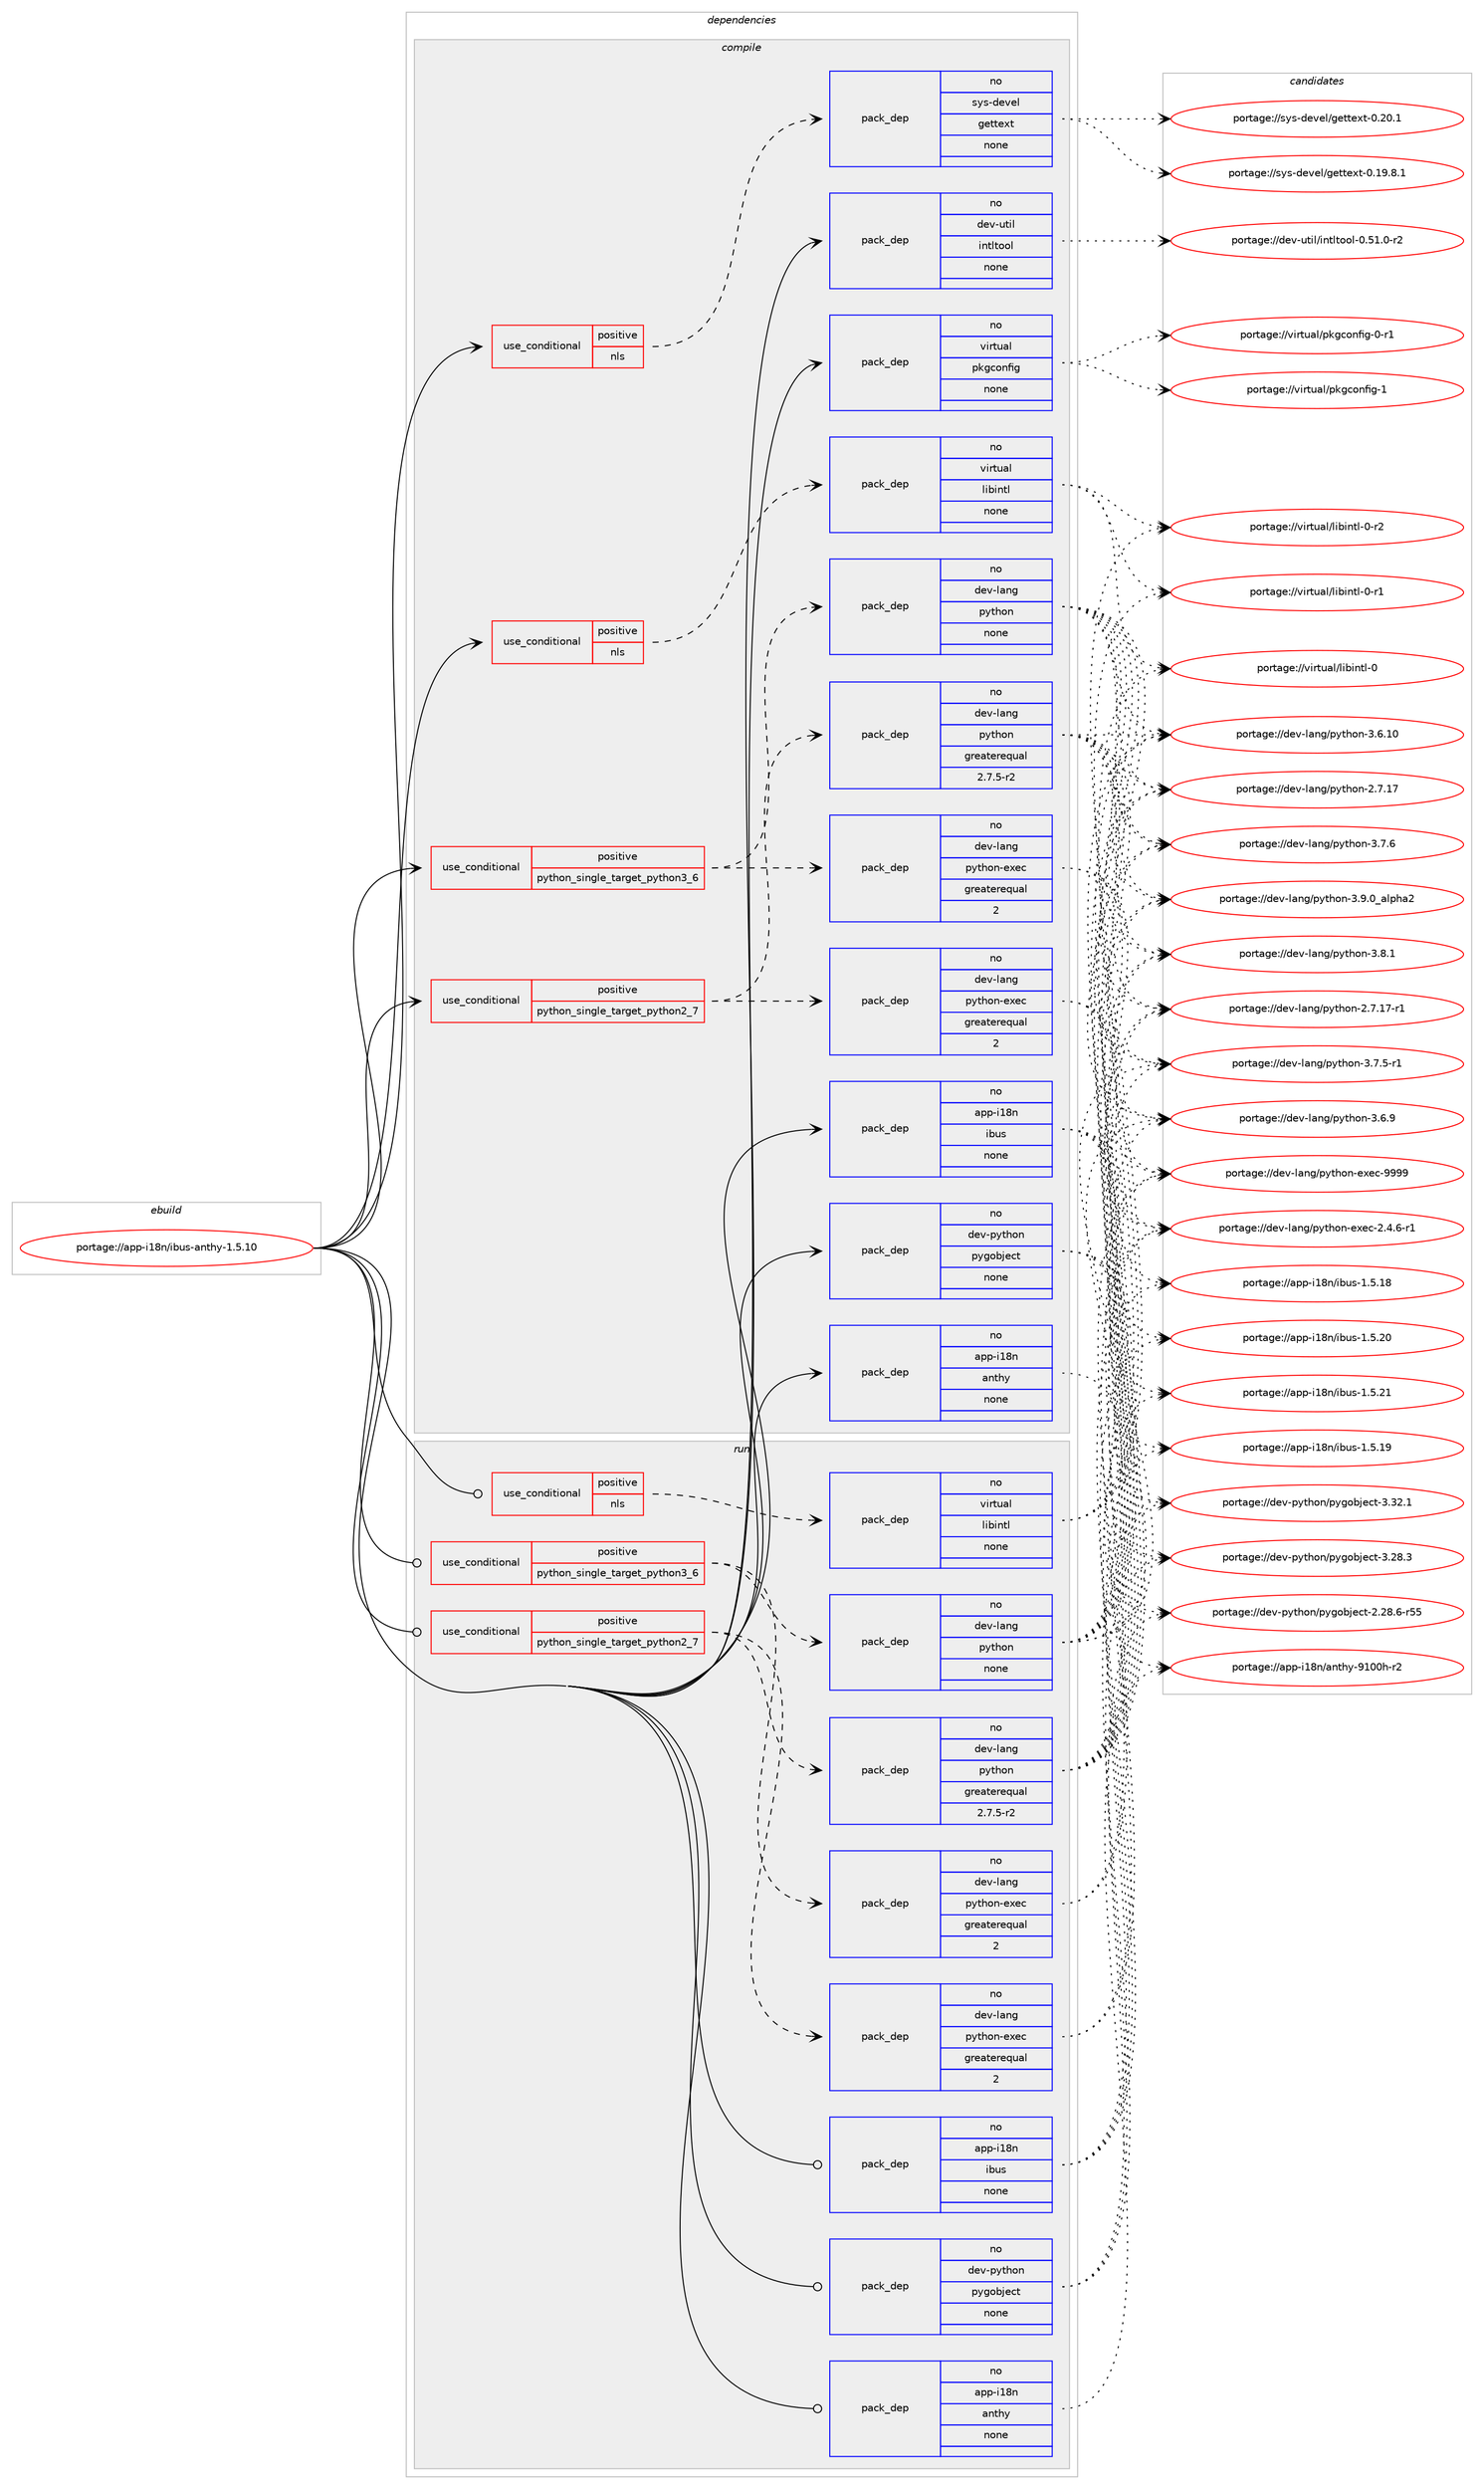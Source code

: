 digraph prolog {

# *************
# Graph options
# *************

newrank=true;
concentrate=true;
compound=true;
graph [rankdir=LR,fontname=Helvetica,fontsize=10,ranksep=1.5];#, ranksep=2.5, nodesep=0.2];
edge  [arrowhead=vee];
node  [fontname=Helvetica,fontsize=10];

# **********
# The ebuild
# **********

subgraph cluster_leftcol {
color=gray;
label=<<i>ebuild</i>>;
id [label="portage://app-i18n/ibus-anthy-1.5.10", color=red, width=4, href="../app-i18n/ibus-anthy-1.5.10.svg"];
}

# ****************
# The dependencies
# ****************

subgraph cluster_midcol {
color=gray;
label=<<i>dependencies</i>>;
subgraph cluster_compile {
fillcolor="#eeeeee";
style=filled;
label=<<i>compile</i>>;
subgraph cond144851 {
dependency618473 [label=<<TABLE BORDER="0" CELLBORDER="1" CELLSPACING="0" CELLPADDING="4"><TR><TD ROWSPAN="3" CELLPADDING="10">use_conditional</TD></TR><TR><TD>positive</TD></TR><TR><TD>nls</TD></TR></TABLE>>, shape=none, color=red];
subgraph pack465324 {
dependency618474 [label=<<TABLE BORDER="0" CELLBORDER="1" CELLSPACING="0" CELLPADDING="4" WIDTH="220"><TR><TD ROWSPAN="6" CELLPADDING="30">pack_dep</TD></TR><TR><TD WIDTH="110">no</TD></TR><TR><TD>sys-devel</TD></TR><TR><TD>gettext</TD></TR><TR><TD>none</TD></TR><TR><TD></TD></TR></TABLE>>, shape=none, color=blue];
}
dependency618473:e -> dependency618474:w [weight=20,style="dashed",arrowhead="vee"];
}
id:e -> dependency618473:w [weight=20,style="solid",arrowhead="vee"];
subgraph cond144852 {
dependency618475 [label=<<TABLE BORDER="0" CELLBORDER="1" CELLSPACING="0" CELLPADDING="4"><TR><TD ROWSPAN="3" CELLPADDING="10">use_conditional</TD></TR><TR><TD>positive</TD></TR><TR><TD>nls</TD></TR></TABLE>>, shape=none, color=red];
subgraph pack465325 {
dependency618476 [label=<<TABLE BORDER="0" CELLBORDER="1" CELLSPACING="0" CELLPADDING="4" WIDTH="220"><TR><TD ROWSPAN="6" CELLPADDING="30">pack_dep</TD></TR><TR><TD WIDTH="110">no</TD></TR><TR><TD>virtual</TD></TR><TR><TD>libintl</TD></TR><TR><TD>none</TD></TR><TR><TD></TD></TR></TABLE>>, shape=none, color=blue];
}
dependency618475:e -> dependency618476:w [weight=20,style="dashed",arrowhead="vee"];
}
id:e -> dependency618475:w [weight=20,style="solid",arrowhead="vee"];
subgraph cond144853 {
dependency618477 [label=<<TABLE BORDER="0" CELLBORDER="1" CELLSPACING="0" CELLPADDING="4"><TR><TD ROWSPAN="3" CELLPADDING="10">use_conditional</TD></TR><TR><TD>positive</TD></TR><TR><TD>python_single_target_python2_7</TD></TR></TABLE>>, shape=none, color=red];
subgraph pack465326 {
dependency618478 [label=<<TABLE BORDER="0" CELLBORDER="1" CELLSPACING="0" CELLPADDING="4" WIDTH="220"><TR><TD ROWSPAN="6" CELLPADDING="30">pack_dep</TD></TR><TR><TD WIDTH="110">no</TD></TR><TR><TD>dev-lang</TD></TR><TR><TD>python</TD></TR><TR><TD>greaterequal</TD></TR><TR><TD>2.7.5-r2</TD></TR></TABLE>>, shape=none, color=blue];
}
dependency618477:e -> dependency618478:w [weight=20,style="dashed",arrowhead="vee"];
subgraph pack465327 {
dependency618479 [label=<<TABLE BORDER="0" CELLBORDER="1" CELLSPACING="0" CELLPADDING="4" WIDTH="220"><TR><TD ROWSPAN="6" CELLPADDING="30">pack_dep</TD></TR><TR><TD WIDTH="110">no</TD></TR><TR><TD>dev-lang</TD></TR><TR><TD>python-exec</TD></TR><TR><TD>greaterequal</TD></TR><TR><TD>2</TD></TR></TABLE>>, shape=none, color=blue];
}
dependency618477:e -> dependency618479:w [weight=20,style="dashed",arrowhead="vee"];
}
id:e -> dependency618477:w [weight=20,style="solid",arrowhead="vee"];
subgraph cond144854 {
dependency618480 [label=<<TABLE BORDER="0" CELLBORDER="1" CELLSPACING="0" CELLPADDING="4"><TR><TD ROWSPAN="3" CELLPADDING="10">use_conditional</TD></TR><TR><TD>positive</TD></TR><TR><TD>python_single_target_python3_6</TD></TR></TABLE>>, shape=none, color=red];
subgraph pack465328 {
dependency618481 [label=<<TABLE BORDER="0" CELLBORDER="1" CELLSPACING="0" CELLPADDING="4" WIDTH="220"><TR><TD ROWSPAN="6" CELLPADDING="30">pack_dep</TD></TR><TR><TD WIDTH="110">no</TD></TR><TR><TD>dev-lang</TD></TR><TR><TD>python</TD></TR><TR><TD>none</TD></TR><TR><TD></TD></TR></TABLE>>, shape=none, color=blue];
}
dependency618480:e -> dependency618481:w [weight=20,style="dashed",arrowhead="vee"];
subgraph pack465329 {
dependency618482 [label=<<TABLE BORDER="0" CELLBORDER="1" CELLSPACING="0" CELLPADDING="4" WIDTH="220"><TR><TD ROWSPAN="6" CELLPADDING="30">pack_dep</TD></TR><TR><TD WIDTH="110">no</TD></TR><TR><TD>dev-lang</TD></TR><TR><TD>python-exec</TD></TR><TR><TD>greaterequal</TD></TR><TR><TD>2</TD></TR></TABLE>>, shape=none, color=blue];
}
dependency618480:e -> dependency618482:w [weight=20,style="dashed",arrowhead="vee"];
}
id:e -> dependency618480:w [weight=20,style="solid",arrowhead="vee"];
subgraph pack465330 {
dependency618483 [label=<<TABLE BORDER="0" CELLBORDER="1" CELLSPACING="0" CELLPADDING="4" WIDTH="220"><TR><TD ROWSPAN="6" CELLPADDING="30">pack_dep</TD></TR><TR><TD WIDTH="110">no</TD></TR><TR><TD>app-i18n</TD></TR><TR><TD>anthy</TD></TR><TR><TD>none</TD></TR><TR><TD></TD></TR></TABLE>>, shape=none, color=blue];
}
id:e -> dependency618483:w [weight=20,style="solid",arrowhead="vee"];
subgraph pack465331 {
dependency618484 [label=<<TABLE BORDER="0" CELLBORDER="1" CELLSPACING="0" CELLPADDING="4" WIDTH="220"><TR><TD ROWSPAN="6" CELLPADDING="30">pack_dep</TD></TR><TR><TD WIDTH="110">no</TD></TR><TR><TD>app-i18n</TD></TR><TR><TD>ibus</TD></TR><TR><TD>none</TD></TR><TR><TD></TD></TR></TABLE>>, shape=none, color=blue];
}
id:e -> dependency618484:w [weight=20,style="solid",arrowhead="vee"];
subgraph pack465332 {
dependency618485 [label=<<TABLE BORDER="0" CELLBORDER="1" CELLSPACING="0" CELLPADDING="4" WIDTH="220"><TR><TD ROWSPAN="6" CELLPADDING="30">pack_dep</TD></TR><TR><TD WIDTH="110">no</TD></TR><TR><TD>dev-python</TD></TR><TR><TD>pygobject</TD></TR><TR><TD>none</TD></TR><TR><TD></TD></TR></TABLE>>, shape=none, color=blue];
}
id:e -> dependency618485:w [weight=20,style="solid",arrowhead="vee"];
subgraph pack465333 {
dependency618486 [label=<<TABLE BORDER="0" CELLBORDER="1" CELLSPACING="0" CELLPADDING="4" WIDTH="220"><TR><TD ROWSPAN="6" CELLPADDING="30">pack_dep</TD></TR><TR><TD WIDTH="110">no</TD></TR><TR><TD>dev-util</TD></TR><TR><TD>intltool</TD></TR><TR><TD>none</TD></TR><TR><TD></TD></TR></TABLE>>, shape=none, color=blue];
}
id:e -> dependency618486:w [weight=20,style="solid",arrowhead="vee"];
subgraph pack465334 {
dependency618487 [label=<<TABLE BORDER="0" CELLBORDER="1" CELLSPACING="0" CELLPADDING="4" WIDTH="220"><TR><TD ROWSPAN="6" CELLPADDING="30">pack_dep</TD></TR><TR><TD WIDTH="110">no</TD></TR><TR><TD>virtual</TD></TR><TR><TD>pkgconfig</TD></TR><TR><TD>none</TD></TR><TR><TD></TD></TR></TABLE>>, shape=none, color=blue];
}
id:e -> dependency618487:w [weight=20,style="solid",arrowhead="vee"];
}
subgraph cluster_compileandrun {
fillcolor="#eeeeee";
style=filled;
label=<<i>compile and run</i>>;
}
subgraph cluster_run {
fillcolor="#eeeeee";
style=filled;
label=<<i>run</i>>;
subgraph cond144855 {
dependency618488 [label=<<TABLE BORDER="0" CELLBORDER="1" CELLSPACING="0" CELLPADDING="4"><TR><TD ROWSPAN="3" CELLPADDING="10">use_conditional</TD></TR><TR><TD>positive</TD></TR><TR><TD>nls</TD></TR></TABLE>>, shape=none, color=red];
subgraph pack465335 {
dependency618489 [label=<<TABLE BORDER="0" CELLBORDER="1" CELLSPACING="0" CELLPADDING="4" WIDTH="220"><TR><TD ROWSPAN="6" CELLPADDING="30">pack_dep</TD></TR><TR><TD WIDTH="110">no</TD></TR><TR><TD>virtual</TD></TR><TR><TD>libintl</TD></TR><TR><TD>none</TD></TR><TR><TD></TD></TR></TABLE>>, shape=none, color=blue];
}
dependency618488:e -> dependency618489:w [weight=20,style="dashed",arrowhead="vee"];
}
id:e -> dependency618488:w [weight=20,style="solid",arrowhead="odot"];
subgraph cond144856 {
dependency618490 [label=<<TABLE BORDER="0" CELLBORDER="1" CELLSPACING="0" CELLPADDING="4"><TR><TD ROWSPAN="3" CELLPADDING="10">use_conditional</TD></TR><TR><TD>positive</TD></TR><TR><TD>python_single_target_python2_7</TD></TR></TABLE>>, shape=none, color=red];
subgraph pack465336 {
dependency618491 [label=<<TABLE BORDER="0" CELLBORDER="1" CELLSPACING="0" CELLPADDING="4" WIDTH="220"><TR><TD ROWSPAN="6" CELLPADDING="30">pack_dep</TD></TR><TR><TD WIDTH="110">no</TD></TR><TR><TD>dev-lang</TD></TR><TR><TD>python</TD></TR><TR><TD>greaterequal</TD></TR><TR><TD>2.7.5-r2</TD></TR></TABLE>>, shape=none, color=blue];
}
dependency618490:e -> dependency618491:w [weight=20,style="dashed",arrowhead="vee"];
subgraph pack465337 {
dependency618492 [label=<<TABLE BORDER="0" CELLBORDER="1" CELLSPACING="0" CELLPADDING="4" WIDTH="220"><TR><TD ROWSPAN="6" CELLPADDING="30">pack_dep</TD></TR><TR><TD WIDTH="110">no</TD></TR><TR><TD>dev-lang</TD></TR><TR><TD>python-exec</TD></TR><TR><TD>greaterequal</TD></TR><TR><TD>2</TD></TR></TABLE>>, shape=none, color=blue];
}
dependency618490:e -> dependency618492:w [weight=20,style="dashed",arrowhead="vee"];
}
id:e -> dependency618490:w [weight=20,style="solid",arrowhead="odot"];
subgraph cond144857 {
dependency618493 [label=<<TABLE BORDER="0" CELLBORDER="1" CELLSPACING="0" CELLPADDING="4"><TR><TD ROWSPAN="3" CELLPADDING="10">use_conditional</TD></TR><TR><TD>positive</TD></TR><TR><TD>python_single_target_python3_6</TD></TR></TABLE>>, shape=none, color=red];
subgraph pack465338 {
dependency618494 [label=<<TABLE BORDER="0" CELLBORDER="1" CELLSPACING="0" CELLPADDING="4" WIDTH="220"><TR><TD ROWSPAN="6" CELLPADDING="30">pack_dep</TD></TR><TR><TD WIDTH="110">no</TD></TR><TR><TD>dev-lang</TD></TR><TR><TD>python</TD></TR><TR><TD>none</TD></TR><TR><TD></TD></TR></TABLE>>, shape=none, color=blue];
}
dependency618493:e -> dependency618494:w [weight=20,style="dashed",arrowhead="vee"];
subgraph pack465339 {
dependency618495 [label=<<TABLE BORDER="0" CELLBORDER="1" CELLSPACING="0" CELLPADDING="4" WIDTH="220"><TR><TD ROWSPAN="6" CELLPADDING="30">pack_dep</TD></TR><TR><TD WIDTH="110">no</TD></TR><TR><TD>dev-lang</TD></TR><TR><TD>python-exec</TD></TR><TR><TD>greaterequal</TD></TR><TR><TD>2</TD></TR></TABLE>>, shape=none, color=blue];
}
dependency618493:e -> dependency618495:w [weight=20,style="dashed",arrowhead="vee"];
}
id:e -> dependency618493:w [weight=20,style="solid",arrowhead="odot"];
subgraph pack465340 {
dependency618496 [label=<<TABLE BORDER="0" CELLBORDER="1" CELLSPACING="0" CELLPADDING="4" WIDTH="220"><TR><TD ROWSPAN="6" CELLPADDING="30">pack_dep</TD></TR><TR><TD WIDTH="110">no</TD></TR><TR><TD>app-i18n</TD></TR><TR><TD>anthy</TD></TR><TR><TD>none</TD></TR><TR><TD></TD></TR></TABLE>>, shape=none, color=blue];
}
id:e -> dependency618496:w [weight=20,style="solid",arrowhead="odot"];
subgraph pack465341 {
dependency618497 [label=<<TABLE BORDER="0" CELLBORDER="1" CELLSPACING="0" CELLPADDING="4" WIDTH="220"><TR><TD ROWSPAN="6" CELLPADDING="30">pack_dep</TD></TR><TR><TD WIDTH="110">no</TD></TR><TR><TD>app-i18n</TD></TR><TR><TD>ibus</TD></TR><TR><TD>none</TD></TR><TR><TD></TD></TR></TABLE>>, shape=none, color=blue];
}
id:e -> dependency618497:w [weight=20,style="solid",arrowhead="odot"];
subgraph pack465342 {
dependency618498 [label=<<TABLE BORDER="0" CELLBORDER="1" CELLSPACING="0" CELLPADDING="4" WIDTH="220"><TR><TD ROWSPAN="6" CELLPADDING="30">pack_dep</TD></TR><TR><TD WIDTH="110">no</TD></TR><TR><TD>dev-python</TD></TR><TR><TD>pygobject</TD></TR><TR><TD>none</TD></TR><TR><TD></TD></TR></TABLE>>, shape=none, color=blue];
}
id:e -> dependency618498:w [weight=20,style="solid",arrowhead="odot"];
}
}

# **************
# The candidates
# **************

subgraph cluster_choices {
rank=same;
color=gray;
label=<<i>candidates</i>>;

subgraph choice465324 {
color=black;
nodesep=1;
choice115121115451001011181011084710310111611610112011645484650484649 [label="portage://sys-devel/gettext-0.20.1", color=red, width=4,href="../sys-devel/gettext-0.20.1.svg"];
choice1151211154510010111810110847103101116116101120116454846495746564649 [label="portage://sys-devel/gettext-0.19.8.1", color=red, width=4,href="../sys-devel/gettext-0.19.8.1.svg"];
dependency618474:e -> choice115121115451001011181011084710310111611610112011645484650484649:w [style=dotted,weight="100"];
dependency618474:e -> choice1151211154510010111810110847103101116116101120116454846495746564649:w [style=dotted,weight="100"];
}
subgraph choice465325 {
color=black;
nodesep=1;
choice11810511411611797108471081059810511011610845484511450 [label="portage://virtual/libintl-0-r2", color=red, width=4,href="../virtual/libintl-0-r2.svg"];
choice11810511411611797108471081059810511011610845484511449 [label="portage://virtual/libintl-0-r1", color=red, width=4,href="../virtual/libintl-0-r1.svg"];
choice1181051141161179710847108105981051101161084548 [label="portage://virtual/libintl-0", color=red, width=4,href="../virtual/libintl-0.svg"];
dependency618476:e -> choice11810511411611797108471081059810511011610845484511450:w [style=dotted,weight="100"];
dependency618476:e -> choice11810511411611797108471081059810511011610845484511449:w [style=dotted,weight="100"];
dependency618476:e -> choice1181051141161179710847108105981051101161084548:w [style=dotted,weight="100"];
}
subgraph choice465326 {
color=black;
nodesep=1;
choice10010111845108971101034711212111610411111045514657464895971081121049750 [label="portage://dev-lang/python-3.9.0_alpha2", color=red, width=4,href="../dev-lang/python-3.9.0_alpha2.svg"];
choice100101118451089711010347112121116104111110455146564649 [label="portage://dev-lang/python-3.8.1", color=red, width=4,href="../dev-lang/python-3.8.1.svg"];
choice100101118451089711010347112121116104111110455146554654 [label="portage://dev-lang/python-3.7.6", color=red, width=4,href="../dev-lang/python-3.7.6.svg"];
choice1001011184510897110103471121211161041111104551465546534511449 [label="portage://dev-lang/python-3.7.5-r1", color=red, width=4,href="../dev-lang/python-3.7.5-r1.svg"];
choice100101118451089711010347112121116104111110455146544657 [label="portage://dev-lang/python-3.6.9", color=red, width=4,href="../dev-lang/python-3.6.9.svg"];
choice10010111845108971101034711212111610411111045514654464948 [label="portage://dev-lang/python-3.6.10", color=red, width=4,href="../dev-lang/python-3.6.10.svg"];
choice100101118451089711010347112121116104111110455046554649554511449 [label="portage://dev-lang/python-2.7.17-r1", color=red, width=4,href="../dev-lang/python-2.7.17-r1.svg"];
choice10010111845108971101034711212111610411111045504655464955 [label="portage://dev-lang/python-2.7.17", color=red, width=4,href="../dev-lang/python-2.7.17.svg"];
dependency618478:e -> choice10010111845108971101034711212111610411111045514657464895971081121049750:w [style=dotted,weight="100"];
dependency618478:e -> choice100101118451089711010347112121116104111110455146564649:w [style=dotted,weight="100"];
dependency618478:e -> choice100101118451089711010347112121116104111110455146554654:w [style=dotted,weight="100"];
dependency618478:e -> choice1001011184510897110103471121211161041111104551465546534511449:w [style=dotted,weight="100"];
dependency618478:e -> choice100101118451089711010347112121116104111110455146544657:w [style=dotted,weight="100"];
dependency618478:e -> choice10010111845108971101034711212111610411111045514654464948:w [style=dotted,weight="100"];
dependency618478:e -> choice100101118451089711010347112121116104111110455046554649554511449:w [style=dotted,weight="100"];
dependency618478:e -> choice10010111845108971101034711212111610411111045504655464955:w [style=dotted,weight="100"];
}
subgraph choice465327 {
color=black;
nodesep=1;
choice10010111845108971101034711212111610411111045101120101994557575757 [label="portage://dev-lang/python-exec-9999", color=red, width=4,href="../dev-lang/python-exec-9999.svg"];
choice10010111845108971101034711212111610411111045101120101994550465246544511449 [label="portage://dev-lang/python-exec-2.4.6-r1", color=red, width=4,href="../dev-lang/python-exec-2.4.6-r1.svg"];
dependency618479:e -> choice10010111845108971101034711212111610411111045101120101994557575757:w [style=dotted,weight="100"];
dependency618479:e -> choice10010111845108971101034711212111610411111045101120101994550465246544511449:w [style=dotted,weight="100"];
}
subgraph choice465328 {
color=black;
nodesep=1;
choice10010111845108971101034711212111610411111045514657464895971081121049750 [label="portage://dev-lang/python-3.9.0_alpha2", color=red, width=4,href="../dev-lang/python-3.9.0_alpha2.svg"];
choice100101118451089711010347112121116104111110455146564649 [label="portage://dev-lang/python-3.8.1", color=red, width=4,href="../dev-lang/python-3.8.1.svg"];
choice100101118451089711010347112121116104111110455146554654 [label="portage://dev-lang/python-3.7.6", color=red, width=4,href="../dev-lang/python-3.7.6.svg"];
choice1001011184510897110103471121211161041111104551465546534511449 [label="portage://dev-lang/python-3.7.5-r1", color=red, width=4,href="../dev-lang/python-3.7.5-r1.svg"];
choice100101118451089711010347112121116104111110455146544657 [label="portage://dev-lang/python-3.6.9", color=red, width=4,href="../dev-lang/python-3.6.9.svg"];
choice10010111845108971101034711212111610411111045514654464948 [label="portage://dev-lang/python-3.6.10", color=red, width=4,href="../dev-lang/python-3.6.10.svg"];
choice100101118451089711010347112121116104111110455046554649554511449 [label="portage://dev-lang/python-2.7.17-r1", color=red, width=4,href="../dev-lang/python-2.7.17-r1.svg"];
choice10010111845108971101034711212111610411111045504655464955 [label="portage://dev-lang/python-2.7.17", color=red, width=4,href="../dev-lang/python-2.7.17.svg"];
dependency618481:e -> choice10010111845108971101034711212111610411111045514657464895971081121049750:w [style=dotted,weight="100"];
dependency618481:e -> choice100101118451089711010347112121116104111110455146564649:w [style=dotted,weight="100"];
dependency618481:e -> choice100101118451089711010347112121116104111110455146554654:w [style=dotted,weight="100"];
dependency618481:e -> choice1001011184510897110103471121211161041111104551465546534511449:w [style=dotted,weight="100"];
dependency618481:e -> choice100101118451089711010347112121116104111110455146544657:w [style=dotted,weight="100"];
dependency618481:e -> choice10010111845108971101034711212111610411111045514654464948:w [style=dotted,weight="100"];
dependency618481:e -> choice100101118451089711010347112121116104111110455046554649554511449:w [style=dotted,weight="100"];
dependency618481:e -> choice10010111845108971101034711212111610411111045504655464955:w [style=dotted,weight="100"];
}
subgraph choice465329 {
color=black;
nodesep=1;
choice10010111845108971101034711212111610411111045101120101994557575757 [label="portage://dev-lang/python-exec-9999", color=red, width=4,href="../dev-lang/python-exec-9999.svg"];
choice10010111845108971101034711212111610411111045101120101994550465246544511449 [label="portage://dev-lang/python-exec-2.4.6-r1", color=red, width=4,href="../dev-lang/python-exec-2.4.6-r1.svg"];
dependency618482:e -> choice10010111845108971101034711212111610411111045101120101994557575757:w [style=dotted,weight="100"];
dependency618482:e -> choice10010111845108971101034711212111610411111045101120101994550465246544511449:w [style=dotted,weight="100"];
}
subgraph choice465330 {
color=black;
nodesep=1;
choice97112112451054956110479711011610412145574948481044511450 [label="portage://app-i18n/anthy-9100h-r2", color=red, width=4,href="../app-i18n/anthy-9100h-r2.svg"];
dependency618483:e -> choice97112112451054956110479711011610412145574948481044511450:w [style=dotted,weight="100"];
}
subgraph choice465331 {
color=black;
nodesep=1;
choice97112112451054956110471059811711545494653465049 [label="portage://app-i18n/ibus-1.5.21", color=red, width=4,href="../app-i18n/ibus-1.5.21.svg"];
choice97112112451054956110471059811711545494653465048 [label="portage://app-i18n/ibus-1.5.20", color=red, width=4,href="../app-i18n/ibus-1.5.20.svg"];
choice97112112451054956110471059811711545494653464957 [label="portage://app-i18n/ibus-1.5.19", color=red, width=4,href="../app-i18n/ibus-1.5.19.svg"];
choice97112112451054956110471059811711545494653464956 [label="portage://app-i18n/ibus-1.5.18", color=red, width=4,href="../app-i18n/ibus-1.5.18.svg"];
dependency618484:e -> choice97112112451054956110471059811711545494653465049:w [style=dotted,weight="100"];
dependency618484:e -> choice97112112451054956110471059811711545494653465048:w [style=dotted,weight="100"];
dependency618484:e -> choice97112112451054956110471059811711545494653464957:w [style=dotted,weight="100"];
dependency618484:e -> choice97112112451054956110471059811711545494653464956:w [style=dotted,weight="100"];
}
subgraph choice465332 {
color=black;
nodesep=1;
choice1001011184511212111610411111047112121103111981061019911645514651504649 [label="portage://dev-python/pygobject-3.32.1", color=red, width=4,href="../dev-python/pygobject-3.32.1.svg"];
choice1001011184511212111610411111047112121103111981061019911645514650564651 [label="portage://dev-python/pygobject-3.28.3", color=red, width=4,href="../dev-python/pygobject-3.28.3.svg"];
choice1001011184511212111610411111047112121103111981061019911645504650564654451145353 [label="portage://dev-python/pygobject-2.28.6-r55", color=red, width=4,href="../dev-python/pygobject-2.28.6-r55.svg"];
dependency618485:e -> choice1001011184511212111610411111047112121103111981061019911645514651504649:w [style=dotted,weight="100"];
dependency618485:e -> choice1001011184511212111610411111047112121103111981061019911645514650564651:w [style=dotted,weight="100"];
dependency618485:e -> choice1001011184511212111610411111047112121103111981061019911645504650564654451145353:w [style=dotted,weight="100"];
}
subgraph choice465333 {
color=black;
nodesep=1;
choice1001011184511711610510847105110116108116111111108454846534946484511450 [label="portage://dev-util/intltool-0.51.0-r2", color=red, width=4,href="../dev-util/intltool-0.51.0-r2.svg"];
dependency618486:e -> choice1001011184511711610510847105110116108116111111108454846534946484511450:w [style=dotted,weight="100"];
}
subgraph choice465334 {
color=black;
nodesep=1;
choice1181051141161179710847112107103991111101021051034549 [label="portage://virtual/pkgconfig-1", color=red, width=4,href="../virtual/pkgconfig-1.svg"];
choice11810511411611797108471121071039911111010210510345484511449 [label="portage://virtual/pkgconfig-0-r1", color=red, width=4,href="../virtual/pkgconfig-0-r1.svg"];
dependency618487:e -> choice1181051141161179710847112107103991111101021051034549:w [style=dotted,weight="100"];
dependency618487:e -> choice11810511411611797108471121071039911111010210510345484511449:w [style=dotted,weight="100"];
}
subgraph choice465335 {
color=black;
nodesep=1;
choice11810511411611797108471081059810511011610845484511450 [label="portage://virtual/libintl-0-r2", color=red, width=4,href="../virtual/libintl-0-r2.svg"];
choice11810511411611797108471081059810511011610845484511449 [label="portage://virtual/libintl-0-r1", color=red, width=4,href="../virtual/libintl-0-r1.svg"];
choice1181051141161179710847108105981051101161084548 [label="portage://virtual/libintl-0", color=red, width=4,href="../virtual/libintl-0.svg"];
dependency618489:e -> choice11810511411611797108471081059810511011610845484511450:w [style=dotted,weight="100"];
dependency618489:e -> choice11810511411611797108471081059810511011610845484511449:w [style=dotted,weight="100"];
dependency618489:e -> choice1181051141161179710847108105981051101161084548:w [style=dotted,weight="100"];
}
subgraph choice465336 {
color=black;
nodesep=1;
choice10010111845108971101034711212111610411111045514657464895971081121049750 [label="portage://dev-lang/python-3.9.0_alpha2", color=red, width=4,href="../dev-lang/python-3.9.0_alpha2.svg"];
choice100101118451089711010347112121116104111110455146564649 [label="portage://dev-lang/python-3.8.1", color=red, width=4,href="../dev-lang/python-3.8.1.svg"];
choice100101118451089711010347112121116104111110455146554654 [label="portage://dev-lang/python-3.7.6", color=red, width=4,href="../dev-lang/python-3.7.6.svg"];
choice1001011184510897110103471121211161041111104551465546534511449 [label="portage://dev-lang/python-3.7.5-r1", color=red, width=4,href="../dev-lang/python-3.7.5-r1.svg"];
choice100101118451089711010347112121116104111110455146544657 [label="portage://dev-lang/python-3.6.9", color=red, width=4,href="../dev-lang/python-3.6.9.svg"];
choice10010111845108971101034711212111610411111045514654464948 [label="portage://dev-lang/python-3.6.10", color=red, width=4,href="../dev-lang/python-3.6.10.svg"];
choice100101118451089711010347112121116104111110455046554649554511449 [label="portage://dev-lang/python-2.7.17-r1", color=red, width=4,href="../dev-lang/python-2.7.17-r1.svg"];
choice10010111845108971101034711212111610411111045504655464955 [label="portage://dev-lang/python-2.7.17", color=red, width=4,href="../dev-lang/python-2.7.17.svg"];
dependency618491:e -> choice10010111845108971101034711212111610411111045514657464895971081121049750:w [style=dotted,weight="100"];
dependency618491:e -> choice100101118451089711010347112121116104111110455146564649:w [style=dotted,weight="100"];
dependency618491:e -> choice100101118451089711010347112121116104111110455146554654:w [style=dotted,weight="100"];
dependency618491:e -> choice1001011184510897110103471121211161041111104551465546534511449:w [style=dotted,weight="100"];
dependency618491:e -> choice100101118451089711010347112121116104111110455146544657:w [style=dotted,weight="100"];
dependency618491:e -> choice10010111845108971101034711212111610411111045514654464948:w [style=dotted,weight="100"];
dependency618491:e -> choice100101118451089711010347112121116104111110455046554649554511449:w [style=dotted,weight="100"];
dependency618491:e -> choice10010111845108971101034711212111610411111045504655464955:w [style=dotted,weight="100"];
}
subgraph choice465337 {
color=black;
nodesep=1;
choice10010111845108971101034711212111610411111045101120101994557575757 [label="portage://dev-lang/python-exec-9999", color=red, width=4,href="../dev-lang/python-exec-9999.svg"];
choice10010111845108971101034711212111610411111045101120101994550465246544511449 [label="portage://dev-lang/python-exec-2.4.6-r1", color=red, width=4,href="../dev-lang/python-exec-2.4.6-r1.svg"];
dependency618492:e -> choice10010111845108971101034711212111610411111045101120101994557575757:w [style=dotted,weight="100"];
dependency618492:e -> choice10010111845108971101034711212111610411111045101120101994550465246544511449:w [style=dotted,weight="100"];
}
subgraph choice465338 {
color=black;
nodesep=1;
choice10010111845108971101034711212111610411111045514657464895971081121049750 [label="portage://dev-lang/python-3.9.0_alpha2", color=red, width=4,href="../dev-lang/python-3.9.0_alpha2.svg"];
choice100101118451089711010347112121116104111110455146564649 [label="portage://dev-lang/python-3.8.1", color=red, width=4,href="../dev-lang/python-3.8.1.svg"];
choice100101118451089711010347112121116104111110455146554654 [label="portage://dev-lang/python-3.7.6", color=red, width=4,href="../dev-lang/python-3.7.6.svg"];
choice1001011184510897110103471121211161041111104551465546534511449 [label="portage://dev-lang/python-3.7.5-r1", color=red, width=4,href="../dev-lang/python-3.7.5-r1.svg"];
choice100101118451089711010347112121116104111110455146544657 [label="portage://dev-lang/python-3.6.9", color=red, width=4,href="../dev-lang/python-3.6.9.svg"];
choice10010111845108971101034711212111610411111045514654464948 [label="portage://dev-lang/python-3.6.10", color=red, width=4,href="../dev-lang/python-3.6.10.svg"];
choice100101118451089711010347112121116104111110455046554649554511449 [label="portage://dev-lang/python-2.7.17-r1", color=red, width=4,href="../dev-lang/python-2.7.17-r1.svg"];
choice10010111845108971101034711212111610411111045504655464955 [label="portage://dev-lang/python-2.7.17", color=red, width=4,href="../dev-lang/python-2.7.17.svg"];
dependency618494:e -> choice10010111845108971101034711212111610411111045514657464895971081121049750:w [style=dotted,weight="100"];
dependency618494:e -> choice100101118451089711010347112121116104111110455146564649:w [style=dotted,weight="100"];
dependency618494:e -> choice100101118451089711010347112121116104111110455146554654:w [style=dotted,weight="100"];
dependency618494:e -> choice1001011184510897110103471121211161041111104551465546534511449:w [style=dotted,weight="100"];
dependency618494:e -> choice100101118451089711010347112121116104111110455146544657:w [style=dotted,weight="100"];
dependency618494:e -> choice10010111845108971101034711212111610411111045514654464948:w [style=dotted,weight="100"];
dependency618494:e -> choice100101118451089711010347112121116104111110455046554649554511449:w [style=dotted,weight="100"];
dependency618494:e -> choice10010111845108971101034711212111610411111045504655464955:w [style=dotted,weight="100"];
}
subgraph choice465339 {
color=black;
nodesep=1;
choice10010111845108971101034711212111610411111045101120101994557575757 [label="portage://dev-lang/python-exec-9999", color=red, width=4,href="../dev-lang/python-exec-9999.svg"];
choice10010111845108971101034711212111610411111045101120101994550465246544511449 [label="portage://dev-lang/python-exec-2.4.6-r1", color=red, width=4,href="../dev-lang/python-exec-2.4.6-r1.svg"];
dependency618495:e -> choice10010111845108971101034711212111610411111045101120101994557575757:w [style=dotted,weight="100"];
dependency618495:e -> choice10010111845108971101034711212111610411111045101120101994550465246544511449:w [style=dotted,weight="100"];
}
subgraph choice465340 {
color=black;
nodesep=1;
choice97112112451054956110479711011610412145574948481044511450 [label="portage://app-i18n/anthy-9100h-r2", color=red, width=4,href="../app-i18n/anthy-9100h-r2.svg"];
dependency618496:e -> choice97112112451054956110479711011610412145574948481044511450:w [style=dotted,weight="100"];
}
subgraph choice465341 {
color=black;
nodesep=1;
choice97112112451054956110471059811711545494653465049 [label="portage://app-i18n/ibus-1.5.21", color=red, width=4,href="../app-i18n/ibus-1.5.21.svg"];
choice97112112451054956110471059811711545494653465048 [label="portage://app-i18n/ibus-1.5.20", color=red, width=4,href="../app-i18n/ibus-1.5.20.svg"];
choice97112112451054956110471059811711545494653464957 [label="portage://app-i18n/ibus-1.5.19", color=red, width=4,href="../app-i18n/ibus-1.5.19.svg"];
choice97112112451054956110471059811711545494653464956 [label="portage://app-i18n/ibus-1.5.18", color=red, width=4,href="../app-i18n/ibus-1.5.18.svg"];
dependency618497:e -> choice97112112451054956110471059811711545494653465049:w [style=dotted,weight="100"];
dependency618497:e -> choice97112112451054956110471059811711545494653465048:w [style=dotted,weight="100"];
dependency618497:e -> choice97112112451054956110471059811711545494653464957:w [style=dotted,weight="100"];
dependency618497:e -> choice97112112451054956110471059811711545494653464956:w [style=dotted,weight="100"];
}
subgraph choice465342 {
color=black;
nodesep=1;
choice1001011184511212111610411111047112121103111981061019911645514651504649 [label="portage://dev-python/pygobject-3.32.1", color=red, width=4,href="../dev-python/pygobject-3.32.1.svg"];
choice1001011184511212111610411111047112121103111981061019911645514650564651 [label="portage://dev-python/pygobject-3.28.3", color=red, width=4,href="../dev-python/pygobject-3.28.3.svg"];
choice1001011184511212111610411111047112121103111981061019911645504650564654451145353 [label="portage://dev-python/pygobject-2.28.6-r55", color=red, width=4,href="../dev-python/pygobject-2.28.6-r55.svg"];
dependency618498:e -> choice1001011184511212111610411111047112121103111981061019911645514651504649:w [style=dotted,weight="100"];
dependency618498:e -> choice1001011184511212111610411111047112121103111981061019911645514650564651:w [style=dotted,weight="100"];
dependency618498:e -> choice1001011184511212111610411111047112121103111981061019911645504650564654451145353:w [style=dotted,weight="100"];
}
}

}
